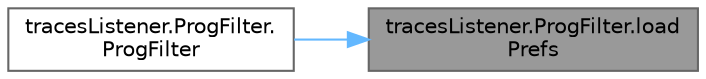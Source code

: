digraph "tracesListener.ProgFilter.loadPrefs"
{
 // LATEX_PDF_SIZE
  bgcolor="transparent";
  edge [fontname=Helvetica,fontsize=10,labelfontname=Helvetica,labelfontsize=10];
  node [fontname=Helvetica,fontsize=10,shape=box,height=0.2,width=0.4];
  rankdir="RL";
  Node1 [id="Node000001",label="tracesListener.ProgFilter.load\lPrefs",height=0.2,width=0.4,color="gray40", fillcolor="grey60", style="filled", fontcolor="black",tooltip=" "];
  Node1 -> Node2 [id="edge1_Node000001_Node000002",dir="back",color="steelblue1",style="solid",tooltip=" "];
  Node2 [id="Node000002",label="tracesListener.ProgFilter.\lProgFilter",height=0.2,width=0.4,color="grey40", fillcolor="white", style="filled",URL="$classtraces_listener_1_1_prog_filter.html#a6a104499638725863201fc9571926460",tooltip=" "];
}
